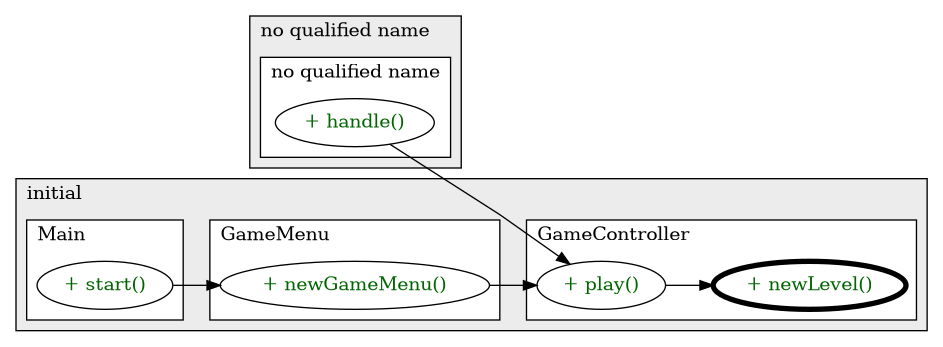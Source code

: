 @startuml

/' diagram meta data start
config=CallConfiguration;
{
  "rootMethod": "asteroid_app.initial.GameController#newLevel(Pane)",
  "projectClassification": {
    "searchMode": "OpenProject", // OpenProject, AllProjects
    "includedProjects": "",
    "pathEndKeywords": "*.impl",
    "isClientPath": "",
    "isClientName": "",
    "isTestPath": "",
    "isTestName": "",
    "isMappingPath": "",
    "isMappingName": "",
    "isDataAccessPath": "",
    "isDataAccessName": "",
    "isDataStructurePath": "",
    "isDataStructureName": "",
    "isInterfaceStructuresPath": "",
    "isInterfaceStructuresName": "",
    "isEntryPointPath": "",
    "isEntryPointName": "",
    "treatFinalFieldsAsMandatory": false
  },
  "graphRestriction": {
    "classPackageExcludeFilter": "",
    "classPackageIncludeFilter": "",
    "classNameExcludeFilter": "",
    "classNameIncludeFilter": "",
    "methodNameExcludeFilter": "",
    "methodNameIncludeFilter": "",
    "removeByInheritance": "", // inheritance/annotation based filtering is done in a second step
    "removeByAnnotation": "",
    "removeByClassPackage": "", // cleanup the graph after inheritance/annotation based filtering is done
    "removeByClassName": "",
    "cutMappings": false,
    "cutEnum": true,
    "cutTests": true,
    "cutClient": true,
    "cutDataAccess": true,
    "cutInterfaceStructures": true,
    "cutDataStructures": true,
    "cutGetterAndSetter": true,
    "cutConstructors": true
  },
  "graphTraversal": {
    "forwardDepth": 3,
    "backwardDepth": 3,
    "classPackageExcludeFilter": "",
    "classPackageIncludeFilter": "",
    "classNameExcludeFilter": "",
    "classNameIncludeFilter": "",
    "methodNameExcludeFilter": "",
    "methodNameIncludeFilter": "",
    "hideMappings": false,
    "hideDataStructures": false,
    "hidePrivateMethods": true,
    "hideInterfaceCalls": true, // indirection: implementation -> interface (is hidden) -> implementation
    "onlyShowApplicationEntryPoints": false, // root node is included
    "useMethodCallsForStructureDiagram": "ForwardOnly" // ForwardOnly, BothDirections, No
  },
  "details": {
    "aggregation": "GroupByClass", // ByClass, GroupByClass, None
    "showMethodParametersTypes": false,
    "showMethodParametersNames": false,
    "showMethodReturnType": false,
    "showPackageLevels": 2,
    "showCallOrder": false,
    "edgeMode": "MethodsOnly", // TypesOnly, MethodsOnly, TypesAndMethods, MethodsAndDirectTypeUsage
    "showDetailedClassStructure": false
  },
  "rootClass": "asteroid_app.initial.GameController",
  "extensionCallbackMethod": "" // qualified.class.name#methodName - signature: public static String method(String)
}
diagram meta data end '/



digraph g {
    rankdir="LR"
    splines=polyline
    

'nodes 
subgraph cluster_1905501234 { 
   	label="no qualified name"
	labeljust=l
	fillcolor="#ececec"
	style=filled
   
   subgraph cluster_1005142446 { 
   	label="no qualified name"
	labeljust=l
	fillcolor=white
	style=filled
   
   noqualifiedname1905501234XXXhandle3327612[
	label="+ handle()"
	style=filled
	fillcolor=white
	tooltip="no qualified name

null"
	fontcolor=darkgreen
];
} 
} 

subgraph cluster_1948342084 { 
   	label=initial
	labeljust=l
	fillcolor="#ececec"
	style=filled
   
   subgraph cluster_1208265004 { 
   	label=GameMenu
	labeljust=l
	fillcolor=white
	style=filled
   
   GameMenu1735842547XXXnewGameMenu0[
	label="+ newGameMenu()"
	style=filled
	fillcolor=white
	tooltip="GameMenu

null"
	fontcolor=darkgreen
];
} 

subgraph cluster_1947711476 { 
   	label=Main
	labeljust=l
	fillcolor=white
	style=filled
   
   Main1735842547XXXstart80204510[
	label="+ start()"
	style=filled
	fillcolor=white
	tooltip="Main

null"
	fontcolor=darkgreen
];
} 

subgraph cluster_494086569 { 
   	label=GameController
	labeljust=l
	fillcolor=white
	style=filled
   
   GameController1735842547XXXnewLevel2480008[
	label="+ newLevel()"
	style=filled
	fillcolor=white
	tooltip="GameController

null"
	penwidth=4
	fontcolor=darkgreen
];

GameController1735842547XXXplay460819184[
	label="+ play()"
	style=filled
	fillcolor=white
	tooltip="GameController

null"
	fontcolor=darkgreen
];
} 
} 

'edges    
GameController1735842547XXXplay460819184 -> GameController1735842547XXXnewLevel2480008;
GameMenu1735842547XXXnewGameMenu0 -> GameController1735842547XXXplay460819184;
Main1735842547XXXstart80204510 -> GameMenu1735842547XXXnewGameMenu0;
noqualifiedname1905501234XXXhandle3327612 -> GameController1735842547XXXplay460819184;
    
}
@enduml